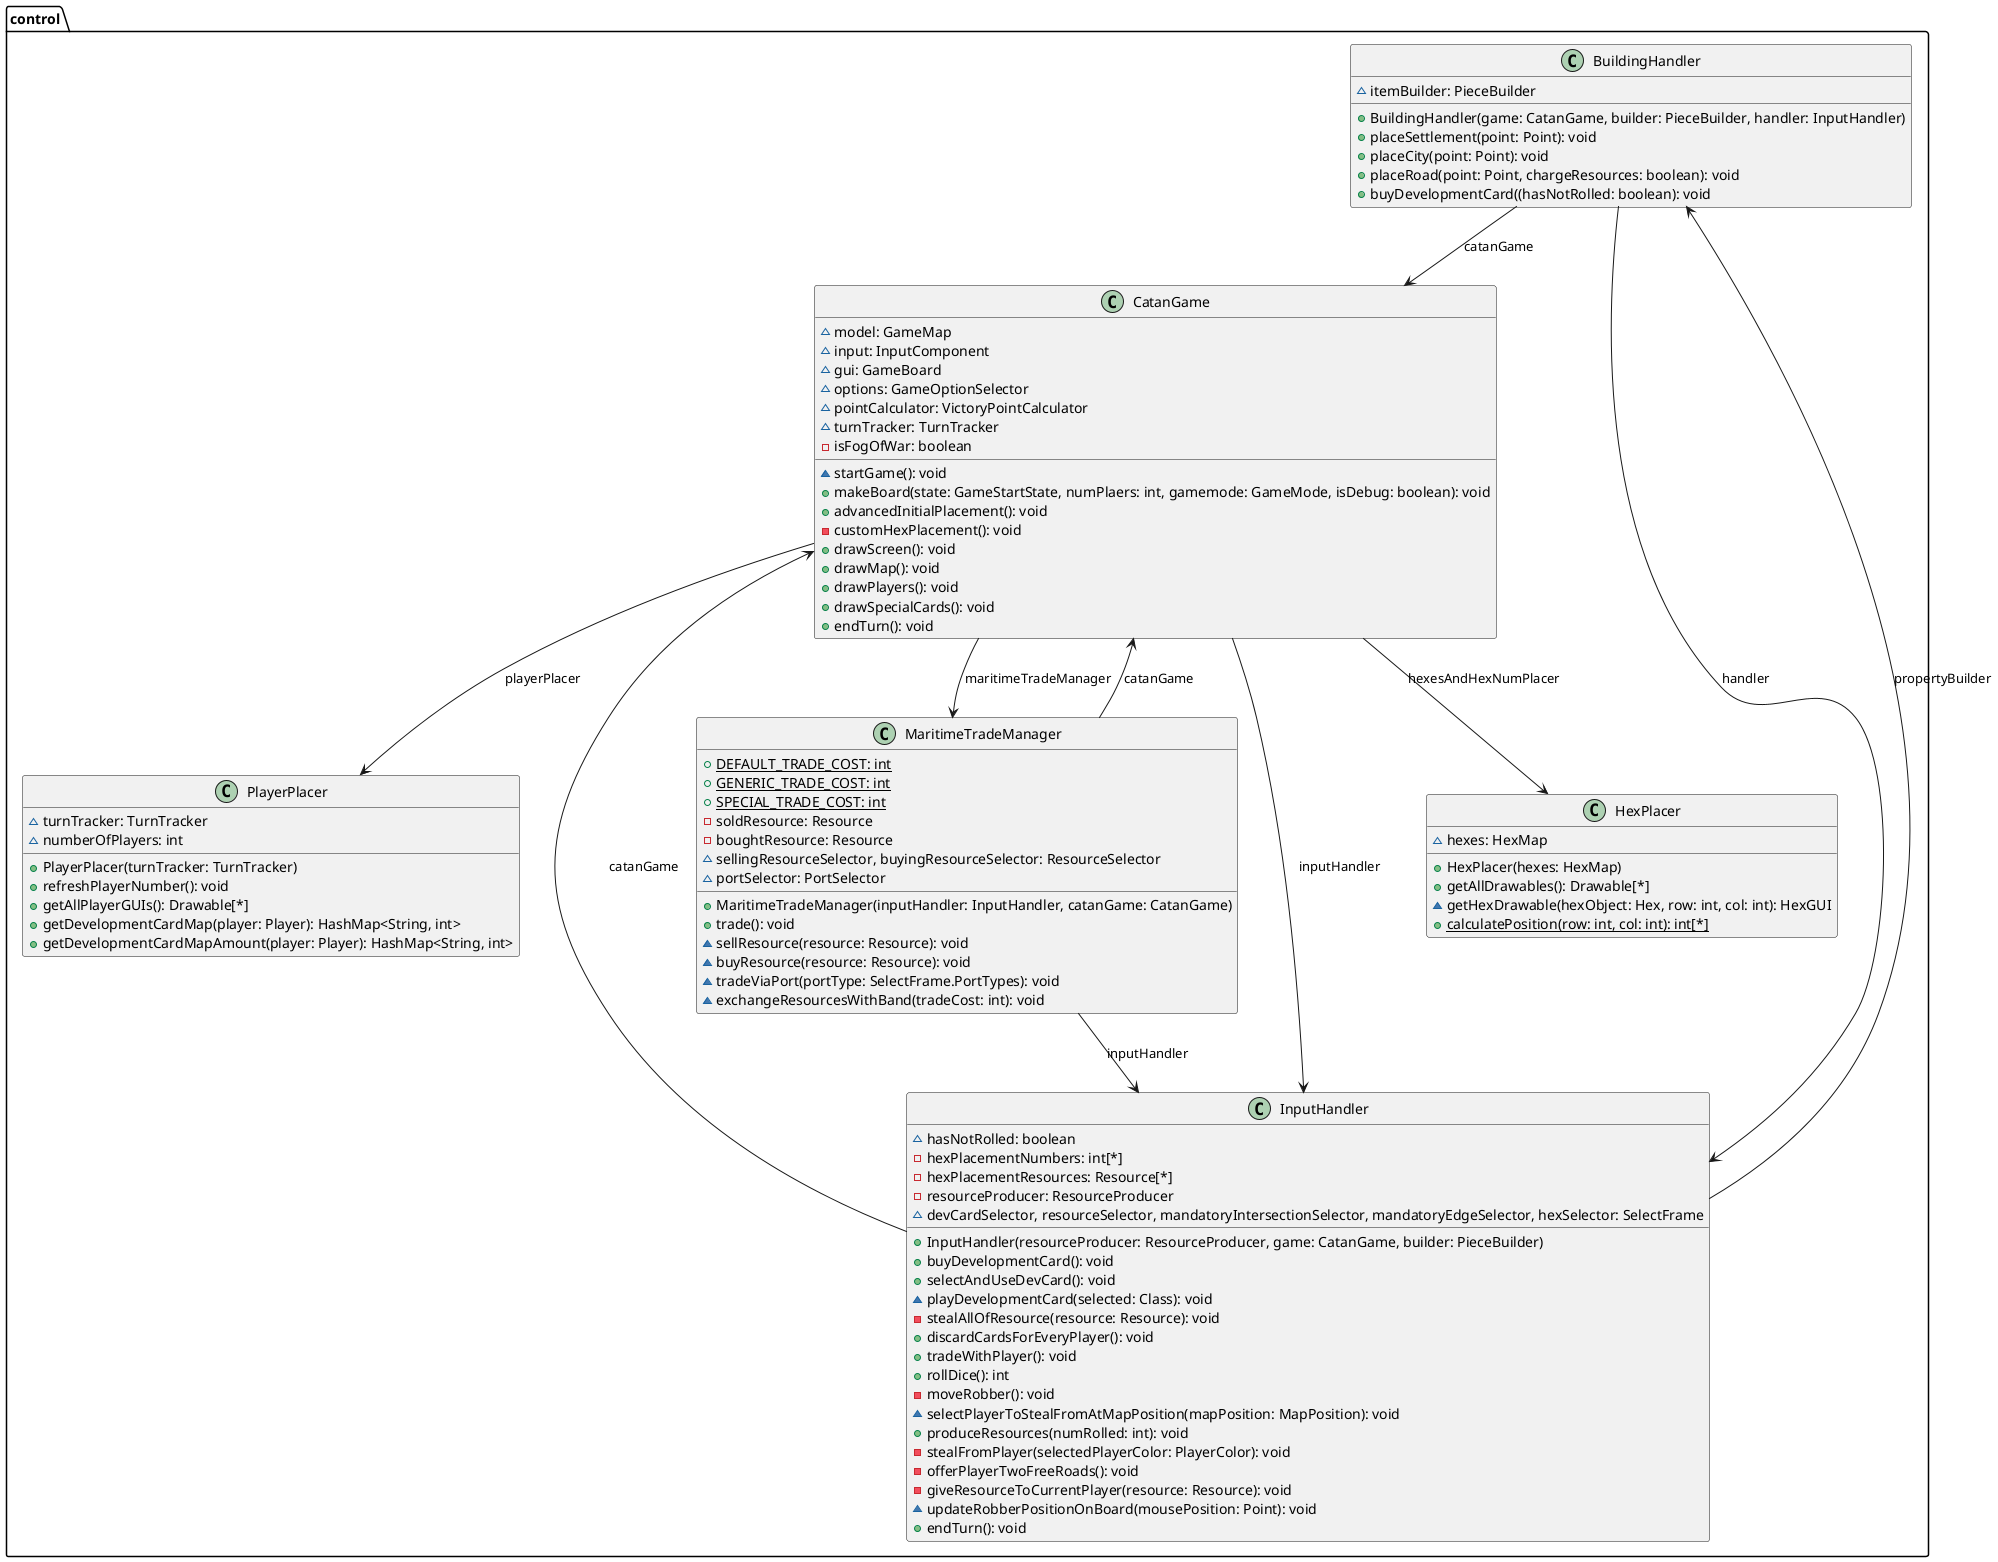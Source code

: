 @startuml
package control
{
    class BuildingHandler
    {
        ~itemBuilder: PieceBuilder
        +BuildingHandler(game: CatanGame, builder: PieceBuilder, handler: InputHandler)
        +placeSettlement(point: Point): void
        +placeCity(point: Point): void
        +placeRoad(point: Point, chargeResources: boolean): void
        +buyDevelopmentCard((hasNotRolled: boolean): void
    }
    BuildingHandler --> CatanGame: catanGame
    BuildingHandler --> InputHandler: handler

    class CatanGame
    {
        ~model: GameMap
        ~input: InputComponent
        ~gui: GameBoard
        ~options: GameOptionSelector
        ~pointCalculator: VictoryPointCalculator
        ~turnTracker: TurnTracker
        -isFogOfWar: boolean
        ~startGame(): void
        +makeBoard(state: GameStartState, numPlaers: int, gamemode: GameMode, isDebug: boolean): void
        +advancedInitialPlacement(): void
        -customHexPlacement(): void
        +drawScreen(): void
        +drawMap(): void
        +drawPlayers(): void
        +drawSpecialCards(): void
        +endTurn(): void
    }
    CatanGame --> HexPlacer: hexesAndHexNumPlacer
    CatanGame --> PlayerPlacer: playerPlacer
    CatanGame --> MaritimeTradeManager: maritimeTradeManager
    CatanGame --> InputHandler: inputHandler

    class HexPlacer
    {
        ~hexes: HexMap
        +HexPlacer(hexes: HexMap)
        +getAllDrawables(): Drawable[*]
        ~getHexDrawable(hexObject: Hex, row: int, col: int): HexGUI
        +{static}calculatePosition(row: int, col: int): int[*]
    }

    class InputHandler
    {
        ~hasNotRolled: boolean
        -hexPlacementNumbers: int[*]
        -hexPlacementResources: Resource[*]
        -resourceProducer: ResourceProducer
        ~devCardSelector, resourceSelector, mandatoryIntersectionSelector, mandatoryEdgeSelector, hexSelector: SelectFrame
        +InputHandler(resourceProducer: ResourceProducer, game: CatanGame, builder: PieceBuilder)
        +buyDevelopmentCard(): void
        +selectAndUseDevCard(): void
        ~playDevelopmentCard(selected: Class): void
        -stealAllOfResource(resource: Resource): void
        +discardCardsForEveryPlayer(): void
        +tradeWithPlayer(): void
        +rollDice(): int
        -moveRobber(): void
        ~selectPlayerToStealFromAtMapPosition(mapPosition: MapPosition): void
        +produceResources(numRolled: int): void
        -stealFromPlayer(selectedPlayerColor: PlayerColor): void
        -offerPlayerTwoFreeRoads(): void
        -giveResourceToCurrentPlayer(resource: Resource): void
        ~updateRobberPositionOnBoard(mousePosition: Point): void
        +endTurn(): void
    }
    InputHandler --> BuildingHandler: propertyBuilder
    InputHandler --> CatanGame: catanGame

    class MaritimeTradeManager
    {
        +{static} DEFAULT_TRADE_COST: int
        +{static} GENERIC_TRADE_COST: int
        +{static} SPECIAL_TRADE_COST: int
        -soldResource: Resource
        -boughtResource: Resource
        ~sellingResourceSelector, buyingResourceSelector: ResourceSelector
        ~portSelector: PortSelector
        +MaritimeTradeManager(inputHandler: InputHandler, catanGame: CatanGame)
        +trade(): void
        ~sellResource(resource: Resource): void
        ~buyResource(resource: Resource): void
        ~tradeViaPort(portType: SelectFrame.PortTypes): void
        ~exchangeResourcesWithBand(tradeCost: int): void
    }
    MaritimeTradeManager --> InputHandler: inputHandler
    MaritimeTradeManager --> CatanGame: catanGame

    class PlayerPlacer
    {
        ~turnTracker: TurnTracker
        ~numberOfPlayers: int
        +PlayerPlacer(turnTracker: TurnTracker)
        +refreshPlayerNumber(): void
        +getAllPlayerGUIs(): Drawable[*]
        +getDevelopmentCardMap(player: Player): HashMap<String, int>
        +getDevelopmentCardMapAmount(player: Player): HashMap<String, int>
    }
}
@enduml